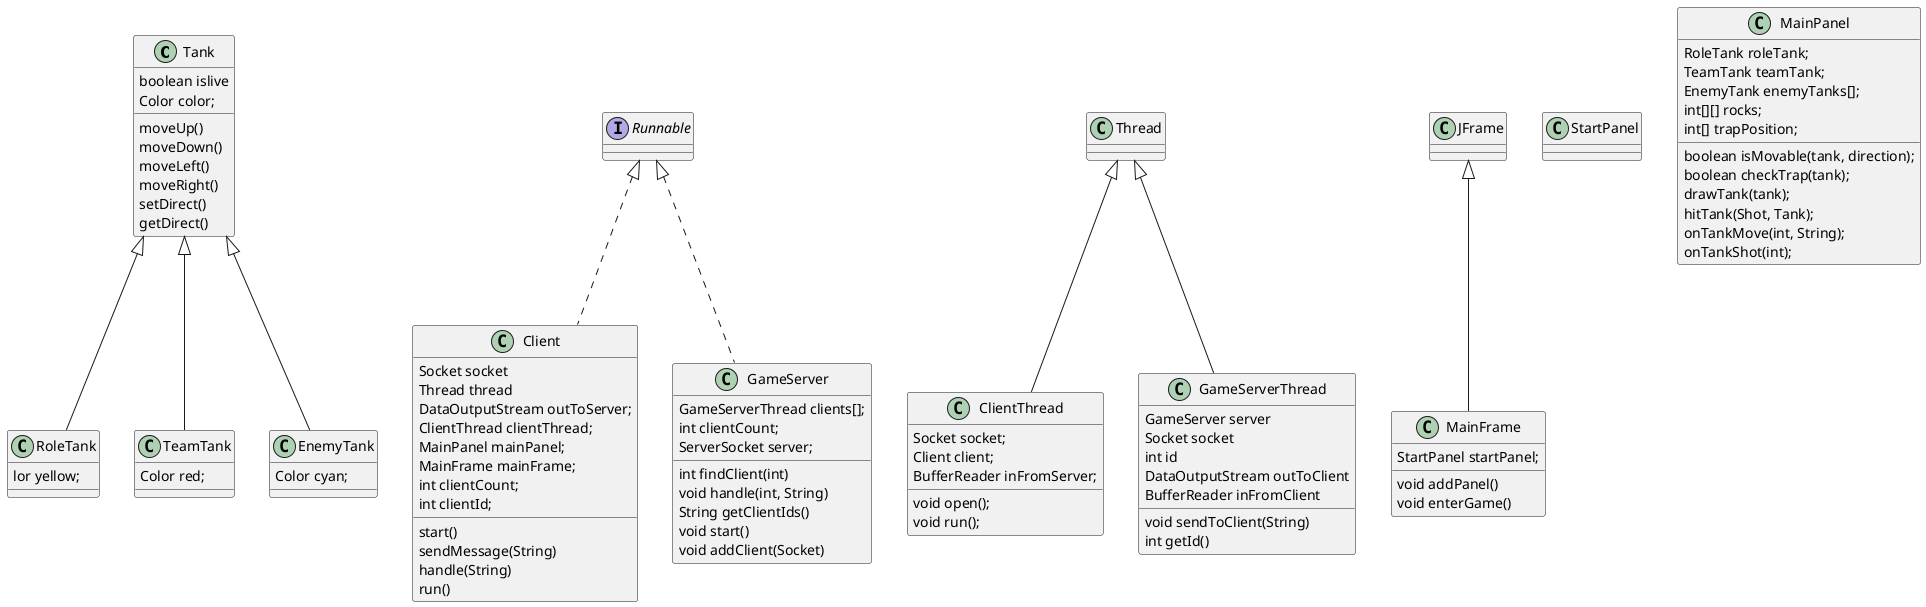 @startuml

class Tank {
  boolean islive
  Color color;
  moveUp()
  moveDown()
  moveLeft()
  moveRight()
  setDirect()
  getDirect()
}


class RoleTank {
}
class RoleTank {
}



class RoleTank extends Tank {
    lor yellow;
}

class TeamTank extends Tank {
    Color red;
}

class EnemyTank extends Tank {
    Color cyan;
}

class Client implements Runnable {
    Socket socket
    Thread thread
    DataOutputStream outToServer;
    ClientThread clientThread;
    MainPanel mainPanel;
    MainFrame mainFrame;
    int clientCount;
    int clientId;

    start()
    sendMessage(String)
    handle(String)
    run()
}

class ClientThread extends Thread {
    void open();
    void run();
    Socket socket;
    Client client;
    BufferReader inFromServer;
}

class GameServer implements Runnable {
    int findClient(int)
    void handle(int, String)
    String getClientIds()
    void start()
    void addClient(Socket)

    GameServerThread clients[];
    int clientCount;
    ServerSocket server;
}

class GameServerThread extends Thread {
    void sendToClient(String)
    int getId()
    GameServer server
    Socket socket
    int id
    DataOutputStream outToClient
    BufferReader inFromClient
}

class MainFrame extends JFrame {
    void addPanel()
    void enterGame()
    StartPanel startPanel;
}

class StartPanel {

}

class MainPanel {
    RoleTank roleTank;
    TeamTank teamTank;
    EnemyTank enemyTanks[];
    int[][] rocks;
    int[] trapPosition;

    boolean isMovable(tank, direction);
    boolean checkTrap(tank);
    drawTank(tank);
    hitTank(Shot, Tank);
    onTankMove(int, String);
    onTankShot(int);
}


@enduml